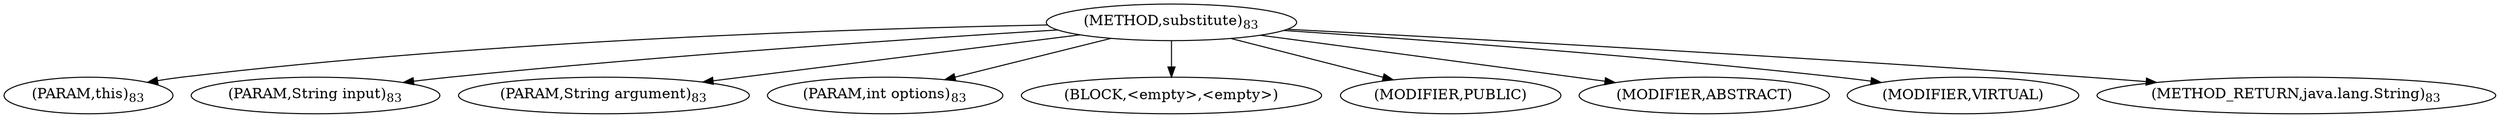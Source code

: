 digraph "substitute" {  
"8" [label = <(METHOD,substitute)<SUB>83</SUB>> ]
"9" [label = <(PARAM,this)<SUB>83</SUB>> ]
"10" [label = <(PARAM,String input)<SUB>83</SUB>> ]
"11" [label = <(PARAM,String argument)<SUB>83</SUB>> ]
"12" [label = <(PARAM,int options)<SUB>83</SUB>> ]
"13" [label = <(BLOCK,&lt;empty&gt;,&lt;empty&gt;)> ]
"14" [label = <(MODIFIER,PUBLIC)> ]
"15" [label = <(MODIFIER,ABSTRACT)> ]
"16" [label = <(MODIFIER,VIRTUAL)> ]
"17" [label = <(METHOD_RETURN,java.lang.String)<SUB>83</SUB>> ]
  "8" -> "9" 
  "8" -> "10" 
  "8" -> "11" 
  "8" -> "12" 
  "8" -> "13" 
  "8" -> "14" 
  "8" -> "15" 
  "8" -> "16" 
  "8" -> "17" 
}

